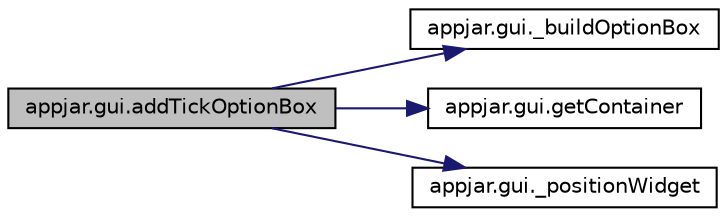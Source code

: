 digraph "appjar.gui.addTickOptionBox"
{
  edge [fontname="Helvetica",fontsize="10",labelfontname="Helvetica",labelfontsize="10"];
  node [fontname="Helvetica",fontsize="10",shape=record];
  rankdir="LR";
  Node756 [label="appjar.gui.addTickOptionBox",height=0.2,width=0.4,color="black", fillcolor="grey75", style="filled", fontcolor="black"];
  Node756 -> Node757 [color="midnightblue",fontsize="10",style="solid",fontname="Helvetica"];
  Node757 [label="appjar.gui._buildOptionBox",height=0.2,width=0.4,color="black", fillcolor="white", style="filled",URL="$classappjar_1_1gui.html#a64e461f4fa6ab5f15313891ddaca02b2"];
  Node756 -> Node758 [color="midnightblue",fontsize="10",style="solid",fontname="Helvetica"];
  Node758 [label="appjar.gui.getContainer",height=0.2,width=0.4,color="black", fillcolor="white", style="filled",URL="$classappjar_1_1gui.html#a2e8ea27bae5f6758257be218c8279b56"];
  Node756 -> Node759 [color="midnightblue",fontsize="10",style="solid",fontname="Helvetica"];
  Node759 [label="appjar.gui._positionWidget",height=0.2,width=0.4,color="black", fillcolor="white", style="filled",URL="$classappjar_1_1gui.html#a073b1298767aeb92dd77b77cb6000e8c"];
}
